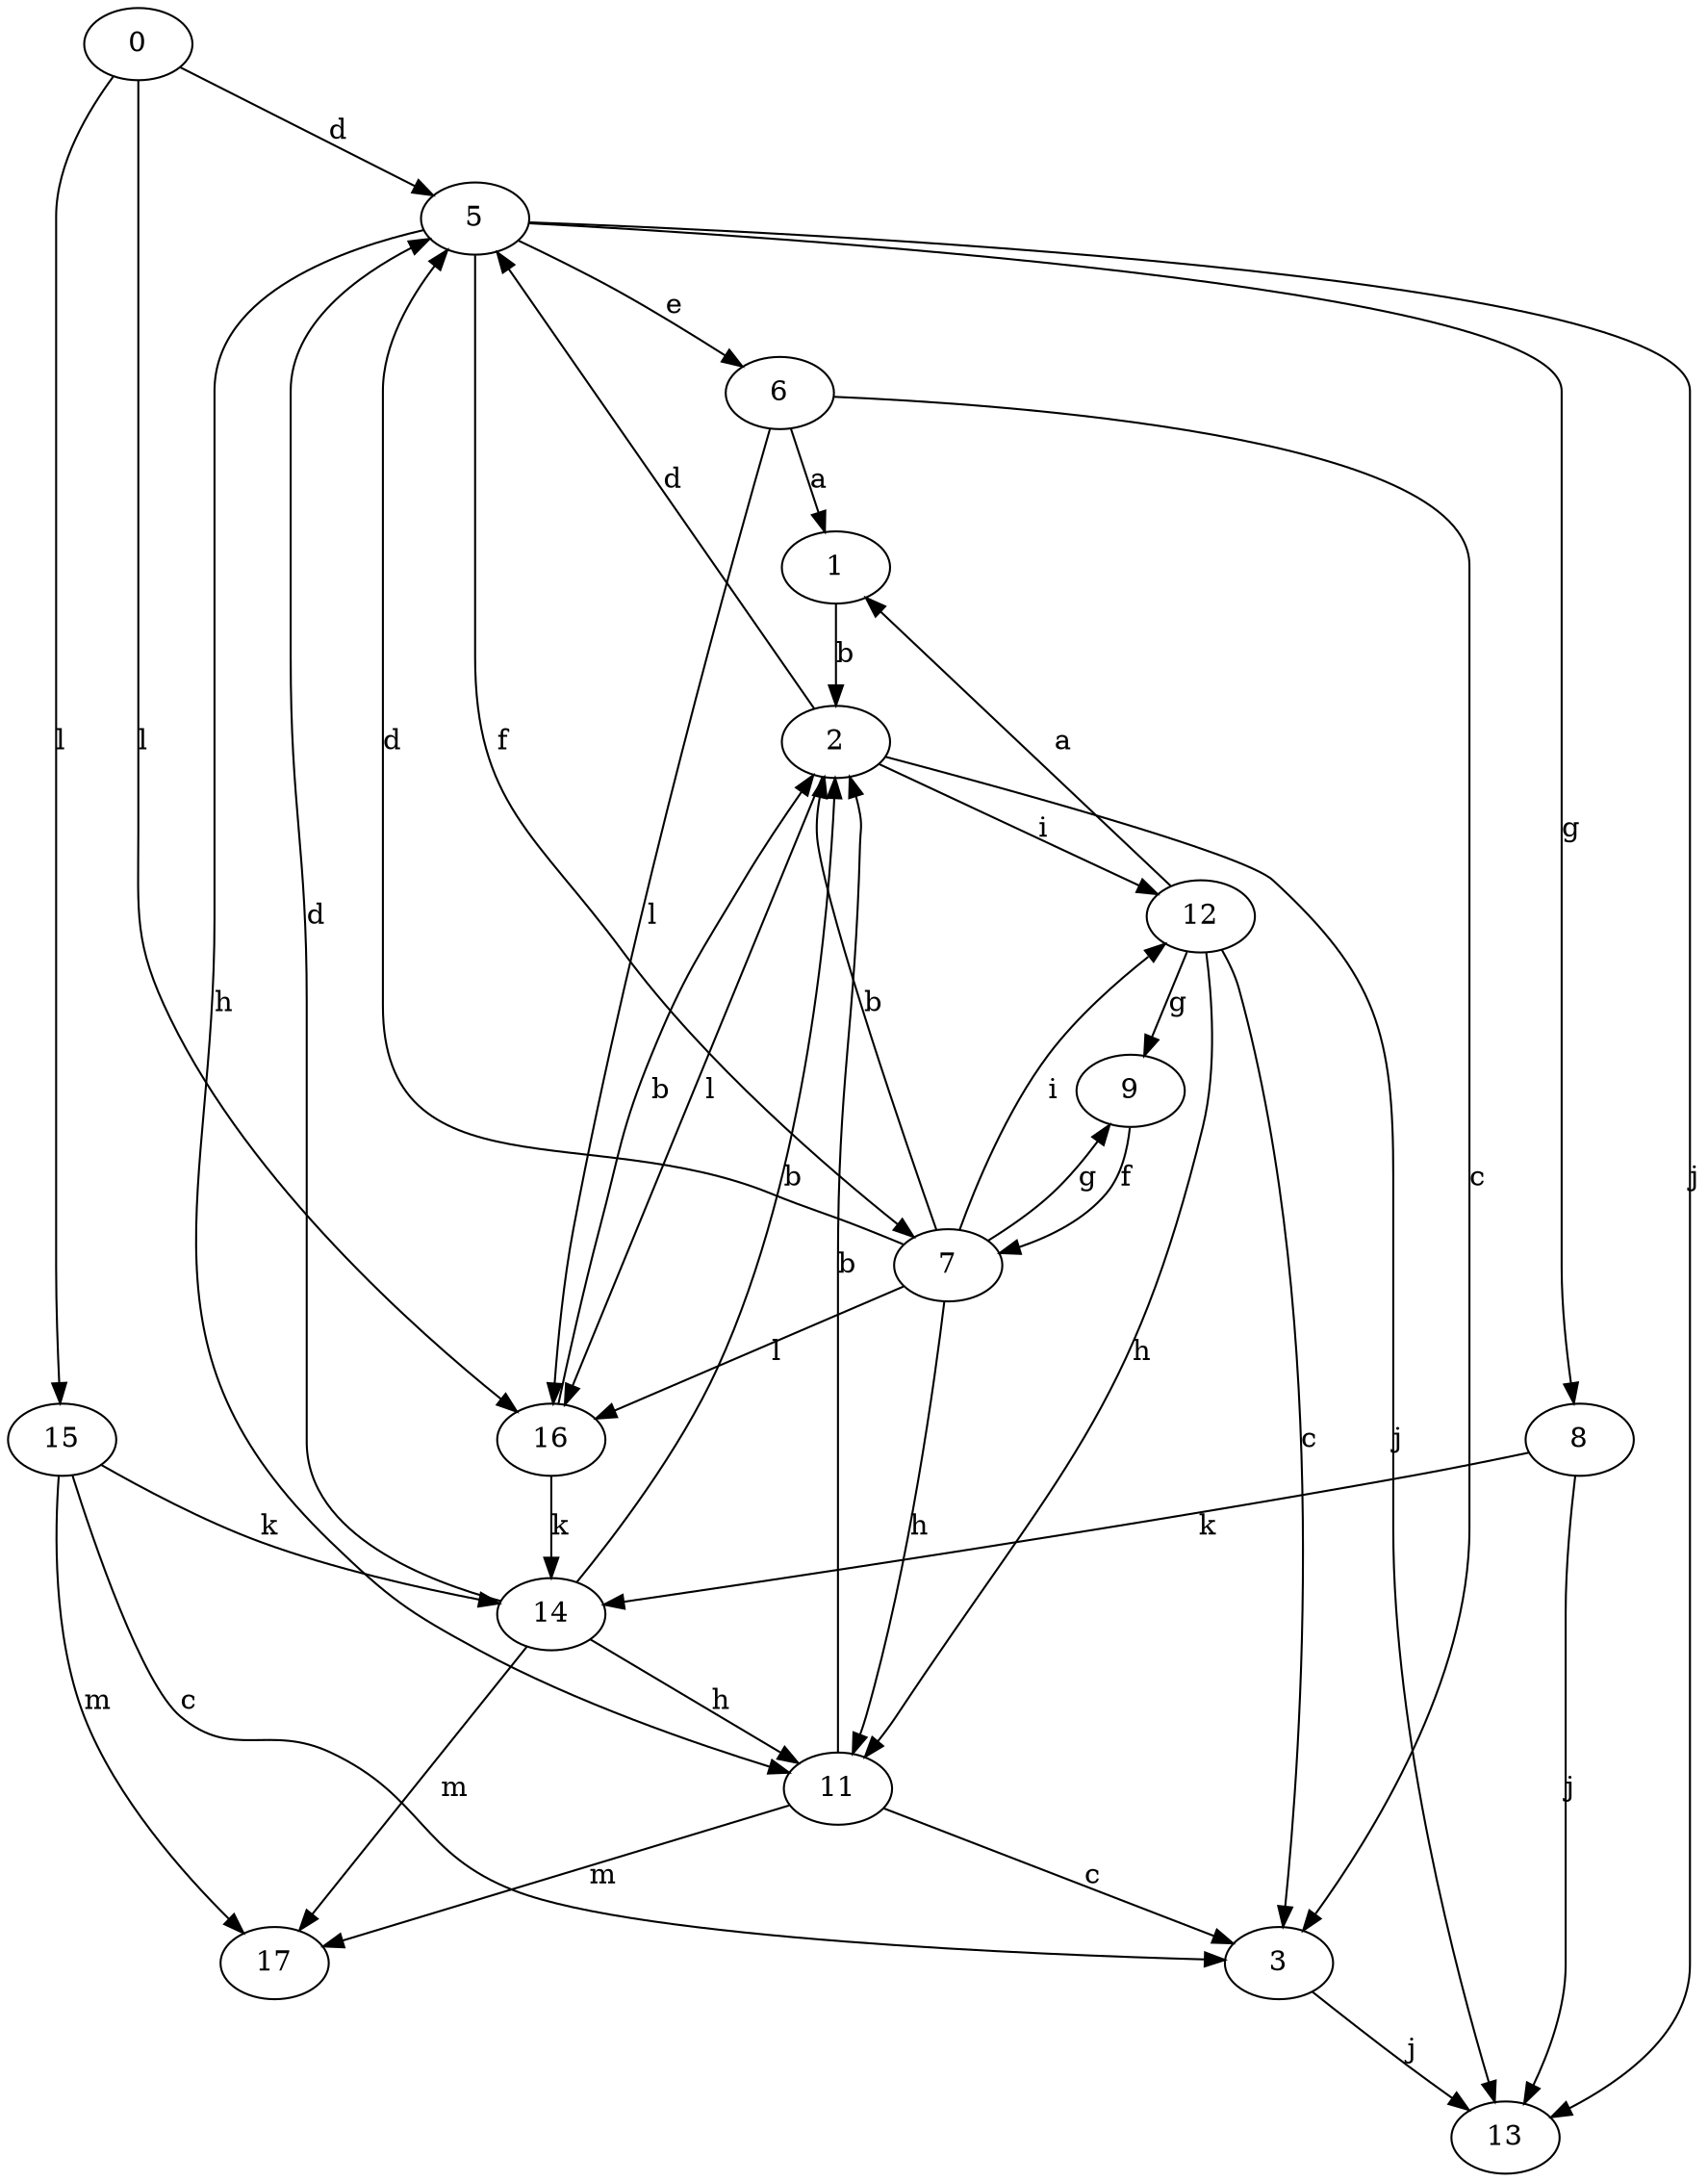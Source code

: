 strict digraph  {
0;
1;
2;
3;
5;
6;
7;
8;
9;
11;
12;
13;
14;
15;
16;
17;
0 -> 5  [label=d];
0 -> 15  [label=l];
0 -> 16  [label=l];
1 -> 2  [label=b];
2 -> 5  [label=d];
2 -> 12  [label=i];
2 -> 13  [label=j];
2 -> 16  [label=l];
3 -> 13  [label=j];
5 -> 6  [label=e];
5 -> 7  [label=f];
5 -> 8  [label=g];
5 -> 11  [label=h];
5 -> 13  [label=j];
6 -> 1  [label=a];
6 -> 3  [label=c];
6 -> 16  [label=l];
7 -> 2  [label=b];
7 -> 5  [label=d];
7 -> 9  [label=g];
7 -> 11  [label=h];
7 -> 12  [label=i];
7 -> 16  [label=l];
8 -> 13  [label=j];
8 -> 14  [label=k];
9 -> 7  [label=f];
11 -> 2  [label=b];
11 -> 3  [label=c];
11 -> 17  [label=m];
12 -> 1  [label=a];
12 -> 3  [label=c];
12 -> 9  [label=g];
12 -> 11  [label=h];
14 -> 2  [label=b];
14 -> 5  [label=d];
14 -> 11  [label=h];
14 -> 17  [label=m];
15 -> 3  [label=c];
15 -> 14  [label=k];
15 -> 17  [label=m];
16 -> 2  [label=b];
16 -> 14  [label=k];
}
